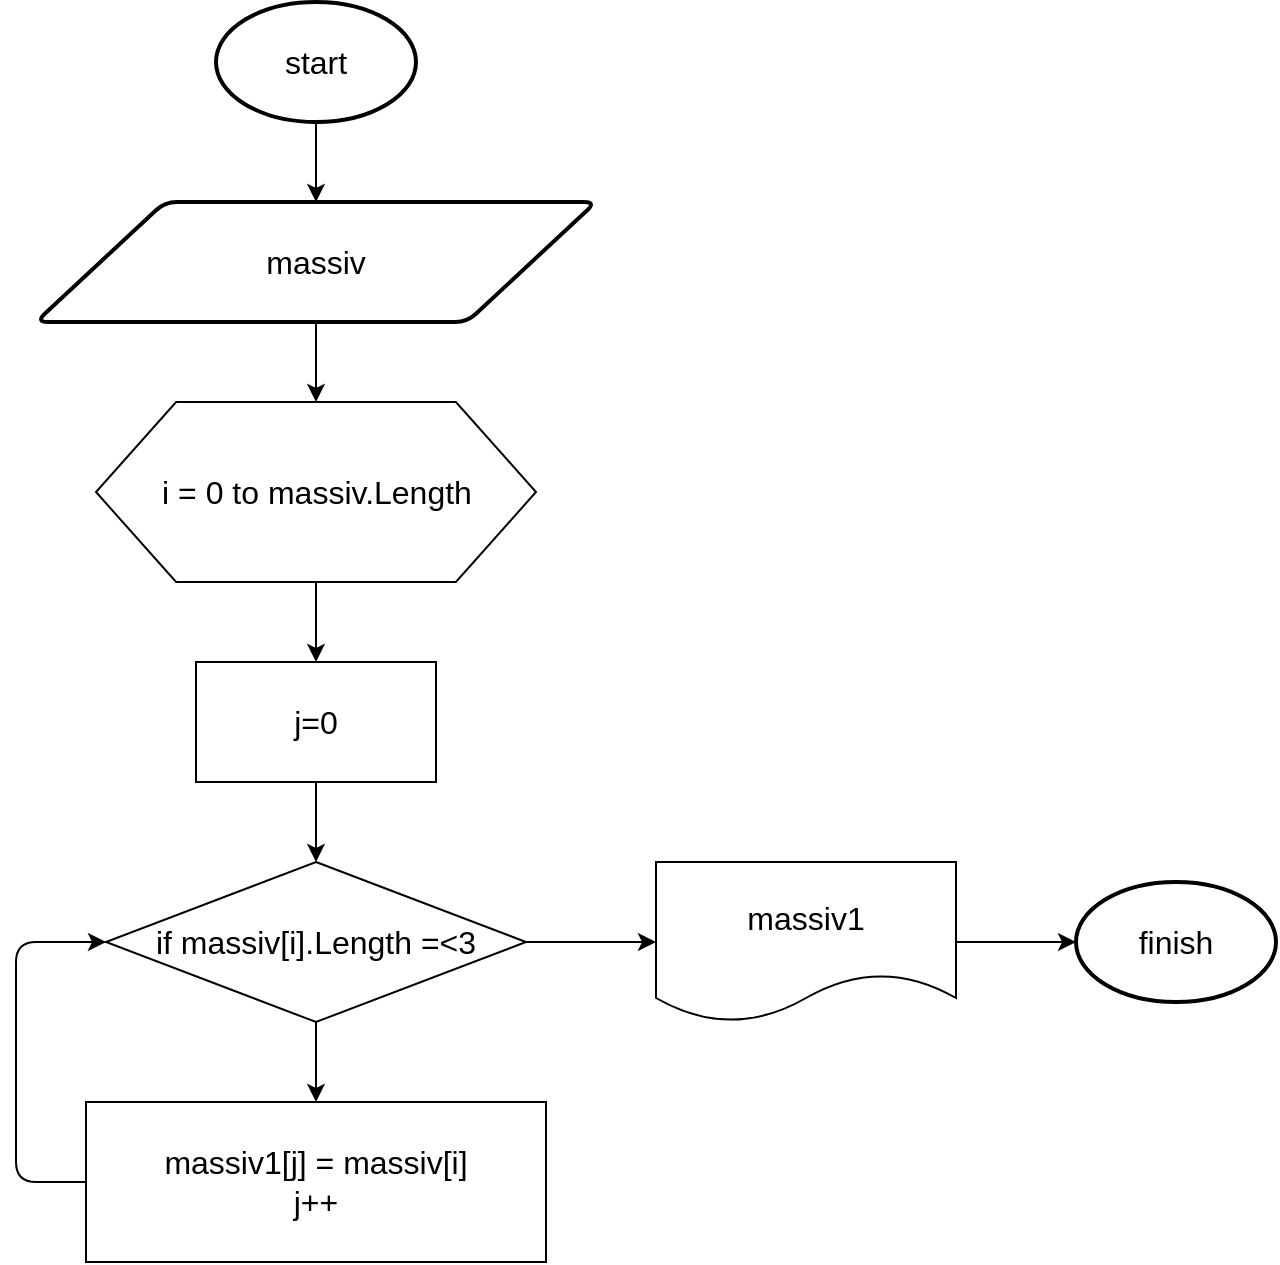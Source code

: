 <mxfile>
    <diagram id="Z-yK8OWUbvDISYD3sSbQ" name="Page-1">
        <mxGraphModel dx="498" dy="576" grid="1" gridSize="10" guides="1" tooltips="1" connect="1" arrows="1" fold="1" page="1" pageScale="1" pageWidth="850" pageHeight="1100" math="0" shadow="0">
            <root>
                <mxCell id="0"/>
                <mxCell id="1" parent="0"/>
                <mxCell id="4" value="" style="edgeStyle=none;html=1;fontSize=16;" edge="1" parent="1" source="2" target="3">
                    <mxGeometry relative="1" as="geometry"/>
                </mxCell>
                <mxCell id="2" value="&lt;font style=&quot;font-size: 16px;&quot;&gt;start&lt;/font&gt;" style="strokeWidth=2;html=1;shape=mxgraph.flowchart.start_1;whiteSpace=wrap;" vertex="1" parent="1">
                    <mxGeometry x="110" y="10" width="100" height="60" as="geometry"/>
                </mxCell>
                <mxCell id="7" value="" style="edgeStyle=none;html=1;fontSize=16;" edge="1" parent="1" source="3" target="6">
                    <mxGeometry relative="1" as="geometry"/>
                </mxCell>
                <mxCell id="3" value="massiv" style="shape=parallelogram;html=1;strokeWidth=2;perimeter=parallelogramPerimeter;whiteSpace=wrap;rounded=1;arcSize=12;size=0.23;fontSize=16;" vertex="1" parent="1">
                    <mxGeometry x="20" y="110" width="280" height="60" as="geometry"/>
                </mxCell>
                <mxCell id="13" value="" style="edgeStyle=none;html=1;fontSize=16;" edge="1" parent="1" source="6" target="12">
                    <mxGeometry relative="1" as="geometry"/>
                </mxCell>
                <mxCell id="6" value="i = 0 to massiv.Length" style="verticalLabelPosition=middle;verticalAlign=middle;html=1;shape=hexagon;perimeter=hexagonPerimeter2;arcSize=6;size=0.182;fontSize=16;movable=1;resizable=1;rotatable=1;deletable=1;editable=1;connectable=1;labelPosition=center;align=center;" vertex="1" parent="1">
                    <mxGeometry x="50" y="210" width="220" height="90" as="geometry"/>
                </mxCell>
                <mxCell id="17" value="" style="edgeStyle=none;html=1;fontSize=16;" edge="1" parent="1" source="12" target="15">
                    <mxGeometry relative="1" as="geometry"/>
                </mxCell>
                <mxCell id="12" value="j=0" style="whiteSpace=wrap;html=1;fontSize=16;arcSize=6;" vertex="1" parent="1">
                    <mxGeometry x="100" y="340" width="120" height="60" as="geometry"/>
                </mxCell>
                <mxCell id="14" value="" style="edgeStyle=none;html=1;fontSize=16;" edge="1" parent="1" source="15" target="16">
                    <mxGeometry relative="1" as="geometry"/>
                </mxCell>
                <mxCell id="22" value="" style="edgeStyle=none;html=1;fontSize=16;" edge="1" parent="1" source="15" target="21">
                    <mxGeometry relative="1" as="geometry"/>
                </mxCell>
                <mxCell id="15" value="if massiv[i].Length =&amp;lt;3" style="rhombus;whiteSpace=wrap;html=1;fontSize=16;arcSize=6;" vertex="1" parent="1">
                    <mxGeometry x="55" y="440" width="210" height="80" as="geometry"/>
                </mxCell>
                <mxCell id="18" style="edgeStyle=none;html=1;exitX=0;exitY=0.5;exitDx=0;exitDy=0;entryX=0;entryY=0.5;entryDx=0;entryDy=0;fontSize=16;" edge="1" parent="1" source="16" target="15">
                    <mxGeometry relative="1" as="geometry">
                        <Array as="points">
                            <mxPoint x="10" y="600"/>
                            <mxPoint x="10" y="480"/>
                        </Array>
                    </mxGeometry>
                </mxCell>
                <mxCell id="16" value="massiv1[j] = massiv[i]&lt;br&gt;j++" style="whiteSpace=wrap;html=1;fontSize=16;arcSize=6;" vertex="1" parent="1">
                    <mxGeometry x="45" y="560" width="230" height="80" as="geometry"/>
                </mxCell>
                <mxCell id="25" value="" style="edgeStyle=none;html=1;fontSize=16;" edge="1" parent="1" source="21" target="24">
                    <mxGeometry relative="1" as="geometry"/>
                </mxCell>
                <mxCell id="21" value="massiv1" style="shape=document;whiteSpace=wrap;html=1;boundedLbl=1;fontSize=16;arcSize=6;" vertex="1" parent="1">
                    <mxGeometry x="330" y="440" width="150" height="80" as="geometry"/>
                </mxCell>
                <mxCell id="24" value="finish" style="strokeWidth=2;html=1;shape=mxgraph.flowchart.start_1;whiteSpace=wrap;fontSize=16;" vertex="1" parent="1">
                    <mxGeometry x="540" y="450" width="100" height="60" as="geometry"/>
                </mxCell>
            </root>
        </mxGraphModel>
    </diagram>
</mxfile>